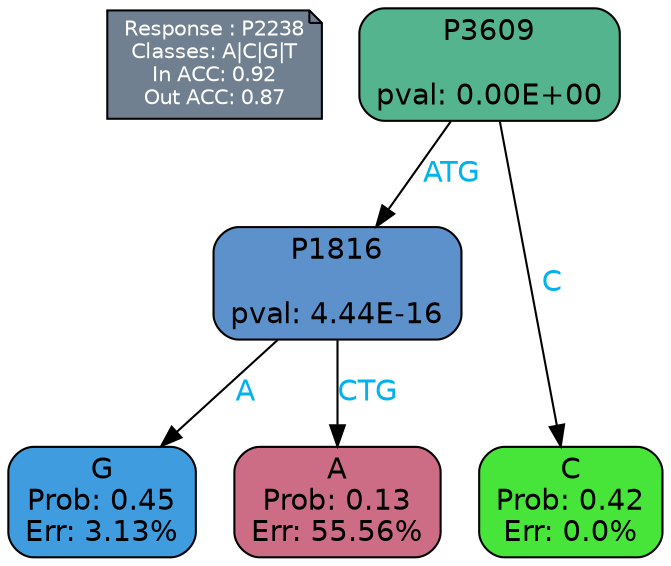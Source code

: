 digraph Tree {
node [shape=box, style="filled, rounded", color="black", fontname=helvetica] ;
graph [ranksep=equally, splines=polylines, bgcolor=transparent, dpi=600] ;
edge [fontname=helvetica] ;
LEGEND [label="Response : P2238
Classes: A|C|G|T
In ACC: 0.92
Out ACC: 0.87
",shape=note,align=left,style=filled,fillcolor="slategray",fontcolor="white",fontsize=10];1 [label="P3609

pval: 0.00E+00", fillcolor="#54b48d"] ;
2 [label="P1816

pval: 4.44E-16", fillcolor="#5d91cb"] ;
3 [label="G
Prob: 0.45
Err: 3.13%", fillcolor="#3e9cdf"] ;
4 [label="A
Prob: 0.13
Err: 55.56%", fillcolor="#cd6c85"] ;
5 [label="C
Prob: 0.42
Err: 0.0%", fillcolor="#47e539"] ;
1 -> 2 [label="ATG",fontcolor=deepskyblue2] ;
1 -> 5 [label="C",fontcolor=deepskyblue2] ;
2 -> 3 [label="A",fontcolor=deepskyblue2] ;
2 -> 4 [label="CTG",fontcolor=deepskyblue2] ;
{rank = same; 3;4;5;}{rank = same; LEGEND;1;}}